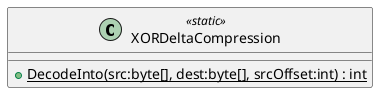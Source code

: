 @startuml
class XORDeltaCompression <<static>> {
    + {static} DecodeInto(src:byte[], dest:byte[], srcOffset:int) : int
}
@enduml
